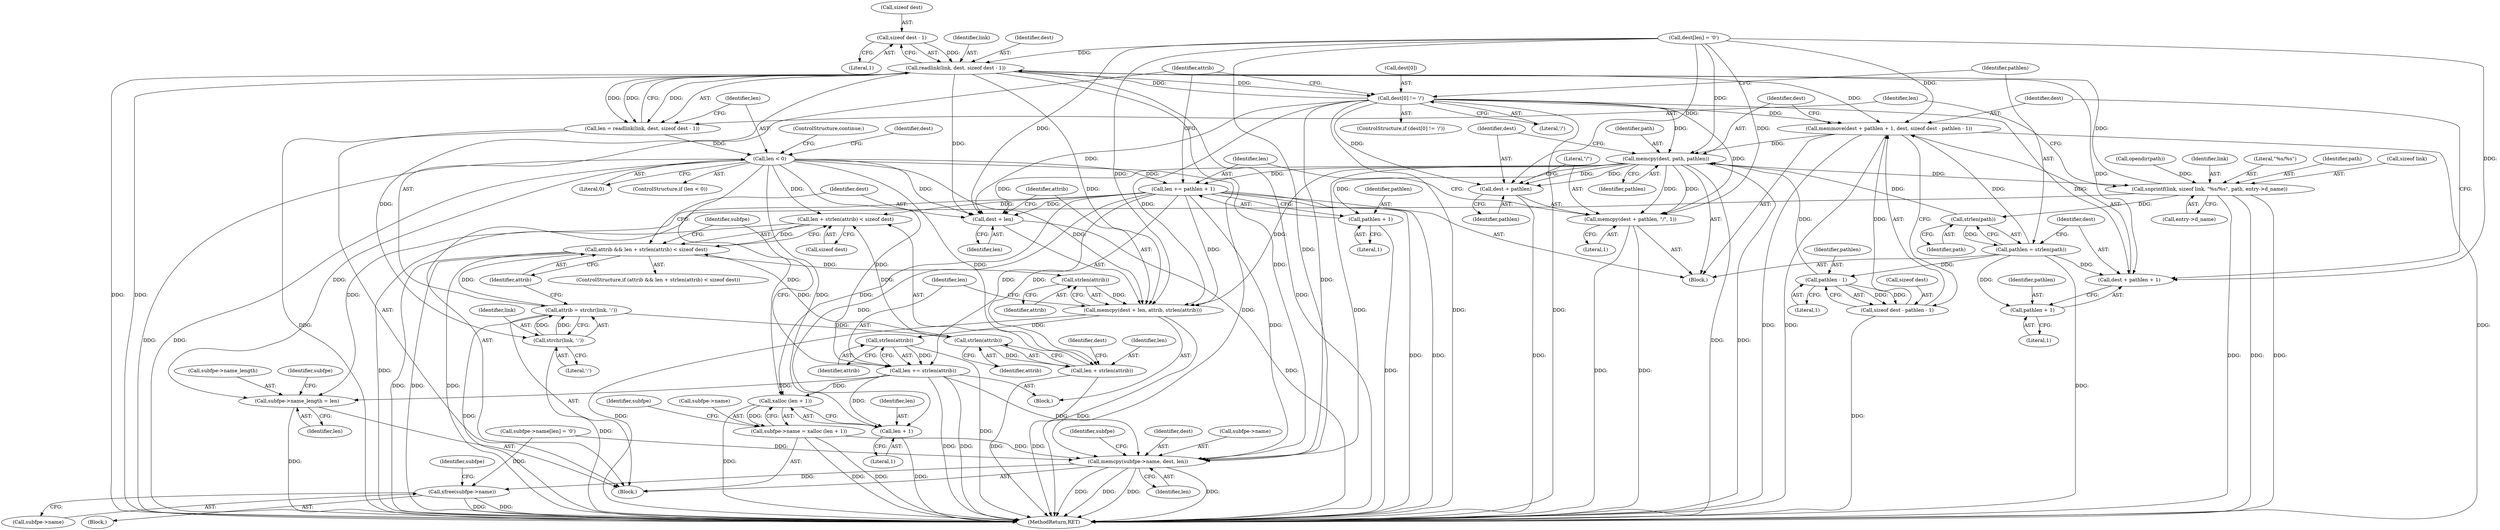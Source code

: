 digraph "0_libxfont_5bf703700ee4a5d6eae20da07cb7a29369667aef@API" {
"1000193" [label="(Call,sizeof dest - 1)"];
"1000190" [label="(Call,readlink(link, dest, sizeof dest - 1))"];
"1000188" [label="(Call,len = readlink(link, dest, sizeof dest - 1))"];
"1000198" [label="(Call,len < 0)"];
"1000241" [label="(Call,len += pathlen + 1)"];
"1000254" [label="(Call,len + strlen(attrib) < sizeof dest)"];
"1000252" [label="(Call,attrib && len + strlen(attrib) < sizeof dest)"];
"1000267" [label="(Call,strlen(attrib))"];
"1000262" [label="(Call,memcpy(dest + len, attrib, strlen(attrib)))"];
"1000271" [label="(Call,strlen(attrib))"];
"1000269" [label="(Call,len += strlen(attrib))"];
"1000291" [label="(Call,subfpe->name_length = len)"];
"1000300" [label="(Call,xalloc (len + 1))"];
"1000296" [label="(Call,subfpe->name = xalloc (len + 1))"];
"1000312" [label="(Call,memcpy(subfpe->name, dest, len))"];
"1000336" [label="(Call,xfree(subfpe->name))"];
"1000301" [label="(Call,len + 1)"];
"1000255" [label="(Call,len + strlen(attrib))"];
"1000263" [label="(Call,dest + len)"];
"1000208" [label="(Call,dest[0] != '/')"];
"1000218" [label="(Call,memmove(dest + pathlen + 1, dest, sizeof dest - pathlen - 1))"];
"1000231" [label="(Call,memcpy(dest, path, pathlen))"];
"1000179" [label="(Call,snprintf(link, sizeof link, \"%s/%s\", path, entry->d_name))"];
"1000216" [label="(Call,strlen(path))"];
"1000214" [label="(Call,pathlen = strlen(path))"];
"1000219" [label="(Call,dest + pathlen + 1)"];
"1000221" [label="(Call,pathlen + 1)"];
"1000228" [label="(Call,pathlen - 1)"];
"1000225" [label="(Call,sizeof dest - pathlen - 1)"];
"1000235" [label="(Call,memcpy(dest + pathlen, \"/\", 1))"];
"1000236" [label="(Call,dest + pathlen)"];
"1000243" [label="(Call,pathlen + 1)"];
"1000248" [label="(Call,strchr(link, ':'))"];
"1000246" [label="(Call,attrib = strchr(link, ':'))"];
"1000257" [label="(Call,strlen(attrib))"];
"1000298" [label="(Identifier,subfpe)"];
"1000221" [label="(Call,pathlen + 1)"];
"1000179" [label="(Call,snprintf(link, sizeof link, \"%s/%s\", path, entry->d_name))"];
"1000239" [label="(Literal,\"/\")"];
"1000303" [label="(Literal,1)"];
"1000317" [label="(Identifier,len)"];
"1000193" [label="(Call,sizeof dest - 1)"];
"1000272" [label="(Identifier,attrib)"];
"1000230" [label="(Literal,1)"];
"1000209" [label="(Call,dest[0])"];
"1000235" [label="(Call,memcpy(dest + pathlen, \"/\", 1))"];
"1000247" [label="(Identifier,attrib)"];
"1000341" [label="(Identifier,subfpe)"];
"1000185" [label="(Call,entry->d_name)"];
"1000194" [label="(Call,sizeof dest)"];
"1000208" [label="(Call,dest[0] != '/')"];
"1000255" [label="(Call,len + strlen(attrib))"];
"1000190" [label="(Call,readlink(link, dest, sizeof dest - 1))"];
"1000218" [label="(Call,memmove(dest + pathlen + 1, dest, sizeof dest - pathlen - 1))"];
"1000223" [label="(Literal,1)"];
"1000321" [label="(Identifier,subfpe)"];
"1000232" [label="(Identifier,dest)"];
"1000263" [label="(Call,dest + len)"];
"1000217" [label="(Identifier,path)"];
"1000260" [label="(Identifier,dest)"];
"1000245" [label="(Literal,1)"];
"1000204" [label="(Identifier,dest)"];
"1000262" [label="(Call,memcpy(dest + len, attrib, strlen(attrib)))"];
"1000215" [label="(Identifier,pathlen)"];
"1000196" [label="(Literal,1)"];
"1000181" [label="(Call,sizeof link)"];
"1000261" [label="(Block,)"];
"1000191" [label="(Identifier,link)"];
"1000225" [label="(Call,sizeof dest - pathlen - 1)"];
"1000296" [label="(Call,subfpe->name = xalloc (len + 1))"];
"1000295" [label="(Identifier,len)"];
"1000212" [label="(Literal,'/')"];
"1000318" [label="(Call,subfpe->name[len] = '\0')"];
"1000237" [label="(Identifier,dest)"];
"1000156" [label="(Call,opendir(path))"];
"1000192" [label="(Identifier,dest)"];
"1000251" [label="(ControlStructure,if (attrib && len + strlen(attrib) < sizeof dest))"];
"1000264" [label="(Identifier,dest)"];
"1000256" [label="(Identifier,len)"];
"1000236" [label="(Call,dest + pathlen)"];
"1000242" [label="(Identifier,len)"];
"1000202" [label="(Call,dest[len] = '\0')"];
"1000249" [label="(Identifier,link)"];
"1000258" [label="(Identifier,attrib)"];
"1000270" [label="(Identifier,len)"];
"1000180" [label="(Identifier,link)"];
"1000201" [label="(ControlStructure,continue;)"];
"1000380" [label="(MethodReturn,RET)"];
"1000268" [label="(Identifier,attrib)"];
"1000214" [label="(Call,pathlen = strlen(path))"];
"1000228" [label="(Call,pathlen - 1)"];
"1000219" [label="(Call,dest + pathlen + 1)"];
"1000312" [label="(Call,memcpy(subfpe->name, dest, len))"];
"1000229" [label="(Identifier,pathlen)"];
"1000252" [label="(Call,attrib && len + strlen(attrib) < sizeof dest)"];
"1000316" [label="(Identifier,dest)"];
"1000240" [label="(Literal,1)"];
"1000243" [label="(Call,pathlen + 1)"];
"1000246" [label="(Call,attrib = strchr(link, ':'))"];
"1000248" [label="(Call,strchr(link, ':'))"];
"1000297" [label="(Call,subfpe->name)"];
"1000189" [label="(Identifier,len)"];
"1000198" [label="(Call,len < 0)"];
"1000231" [label="(Call,memcpy(dest, path, pathlen))"];
"1000301" [label="(Call,len + 1)"];
"1000302" [label="(Identifier,len)"];
"1000259" [label="(Call,sizeof dest)"];
"1000336" [label="(Call,xfree(subfpe->name))"];
"1000238" [label="(Identifier,pathlen)"];
"1000337" [label="(Call,subfpe->name)"];
"1000183" [label="(Literal,\"%s/%s\")"];
"1000257" [label="(Call,strlen(attrib))"];
"1000267" [label="(Call,strlen(attrib))"];
"1000300" [label="(Call,xalloc (len + 1))"];
"1000233" [label="(Identifier,path)"];
"1000241" [label="(Call,len += pathlen + 1)"];
"1000271" [label="(Call,strlen(attrib))"];
"1000266" [label="(Identifier,attrib)"];
"1000292" [label="(Call,subfpe->name_length)"];
"1000184" [label="(Identifier,path)"];
"1000213" [label="(Block,)"];
"1000224" [label="(Identifier,dest)"];
"1000226" [label="(Call,sizeof dest)"];
"1000274" [label="(Identifier,subfpe)"];
"1000216" [label="(Call,strlen(path))"];
"1000178" [label="(Block,)"];
"1000199" [label="(Identifier,len)"];
"1000306" [label="(Identifier,subfpe)"];
"1000188" [label="(Call,len = readlink(link, dest, sizeof dest - 1))"];
"1000234" [label="(Identifier,pathlen)"];
"1000200" [label="(Literal,0)"];
"1000313" [label="(Call,subfpe->name)"];
"1000220" [label="(Identifier,dest)"];
"1000207" [label="(ControlStructure,if (dest[0] != '/'))"];
"1000291" [label="(Call,subfpe->name_length = len)"];
"1000244" [label="(Identifier,pathlen)"];
"1000253" [label="(Identifier,attrib)"];
"1000197" [label="(ControlStructure,if (len < 0))"];
"1000222" [label="(Identifier,pathlen)"];
"1000250" [label="(Literal,':')"];
"1000269" [label="(Call,len += strlen(attrib))"];
"1000254" [label="(Call,len + strlen(attrib) < sizeof dest)"];
"1000265" [label="(Identifier,len)"];
"1000335" [label="(Block,)"];
"1000193" -> "1000190"  [label="AST: "];
"1000193" -> "1000196"  [label="CFG: "];
"1000194" -> "1000193"  [label="AST: "];
"1000196" -> "1000193"  [label="AST: "];
"1000190" -> "1000193"  [label="CFG: "];
"1000193" -> "1000190"  [label="DDG: "];
"1000190" -> "1000188"  [label="AST: "];
"1000191" -> "1000190"  [label="AST: "];
"1000192" -> "1000190"  [label="AST: "];
"1000188" -> "1000190"  [label="CFG: "];
"1000190" -> "1000380"  [label="DDG: "];
"1000190" -> "1000380"  [label="DDG: "];
"1000190" -> "1000380"  [label="DDG: "];
"1000190" -> "1000188"  [label="DDG: "];
"1000190" -> "1000188"  [label="DDG: "];
"1000190" -> "1000188"  [label="DDG: "];
"1000179" -> "1000190"  [label="DDG: "];
"1000208" -> "1000190"  [label="DDG: "];
"1000202" -> "1000190"  [label="DDG: "];
"1000190" -> "1000208"  [label="DDG: "];
"1000190" -> "1000218"  [label="DDG: "];
"1000190" -> "1000219"  [label="DDG: "];
"1000190" -> "1000248"  [label="DDG: "];
"1000190" -> "1000262"  [label="DDG: "];
"1000190" -> "1000263"  [label="DDG: "];
"1000190" -> "1000312"  [label="DDG: "];
"1000188" -> "1000178"  [label="AST: "];
"1000189" -> "1000188"  [label="AST: "];
"1000199" -> "1000188"  [label="CFG: "];
"1000188" -> "1000380"  [label="DDG: "];
"1000188" -> "1000198"  [label="DDG: "];
"1000198" -> "1000197"  [label="AST: "];
"1000198" -> "1000200"  [label="CFG: "];
"1000199" -> "1000198"  [label="AST: "];
"1000200" -> "1000198"  [label="AST: "];
"1000201" -> "1000198"  [label="CFG: "];
"1000204" -> "1000198"  [label="CFG: "];
"1000198" -> "1000380"  [label="DDG: "];
"1000198" -> "1000380"  [label="DDG: "];
"1000198" -> "1000241"  [label="DDG: "];
"1000198" -> "1000254"  [label="DDG: "];
"1000198" -> "1000255"  [label="DDG: "];
"1000198" -> "1000262"  [label="DDG: "];
"1000198" -> "1000263"  [label="DDG: "];
"1000198" -> "1000269"  [label="DDG: "];
"1000198" -> "1000291"  [label="DDG: "];
"1000198" -> "1000300"  [label="DDG: "];
"1000198" -> "1000301"  [label="DDG: "];
"1000198" -> "1000312"  [label="DDG: "];
"1000241" -> "1000213"  [label="AST: "];
"1000241" -> "1000243"  [label="CFG: "];
"1000242" -> "1000241"  [label="AST: "];
"1000243" -> "1000241"  [label="AST: "];
"1000247" -> "1000241"  [label="CFG: "];
"1000241" -> "1000380"  [label="DDG: "];
"1000241" -> "1000380"  [label="DDG: "];
"1000231" -> "1000241"  [label="DDG: "];
"1000241" -> "1000254"  [label="DDG: "];
"1000241" -> "1000255"  [label="DDG: "];
"1000241" -> "1000262"  [label="DDG: "];
"1000241" -> "1000263"  [label="DDG: "];
"1000241" -> "1000269"  [label="DDG: "];
"1000241" -> "1000291"  [label="DDG: "];
"1000241" -> "1000300"  [label="DDG: "];
"1000241" -> "1000301"  [label="DDG: "];
"1000241" -> "1000312"  [label="DDG: "];
"1000254" -> "1000252"  [label="AST: "];
"1000254" -> "1000259"  [label="CFG: "];
"1000255" -> "1000254"  [label="AST: "];
"1000259" -> "1000254"  [label="AST: "];
"1000252" -> "1000254"  [label="CFG: "];
"1000254" -> "1000380"  [label="DDG: "];
"1000254" -> "1000252"  [label="DDG: "];
"1000257" -> "1000254"  [label="DDG: "];
"1000252" -> "1000251"  [label="AST: "];
"1000252" -> "1000253"  [label="CFG: "];
"1000253" -> "1000252"  [label="AST: "];
"1000264" -> "1000252"  [label="CFG: "];
"1000274" -> "1000252"  [label="CFG: "];
"1000252" -> "1000380"  [label="DDG: "];
"1000252" -> "1000380"  [label="DDG: "];
"1000252" -> "1000380"  [label="DDG: "];
"1000257" -> "1000252"  [label="DDG: "];
"1000246" -> "1000252"  [label="DDG: "];
"1000252" -> "1000267"  [label="DDG: "];
"1000267" -> "1000262"  [label="AST: "];
"1000267" -> "1000268"  [label="CFG: "];
"1000268" -> "1000267"  [label="AST: "];
"1000262" -> "1000267"  [label="CFG: "];
"1000267" -> "1000262"  [label="DDG: "];
"1000262" -> "1000261"  [label="AST: "];
"1000263" -> "1000262"  [label="AST: "];
"1000266" -> "1000262"  [label="AST: "];
"1000270" -> "1000262"  [label="CFG: "];
"1000262" -> "1000380"  [label="DDG: "];
"1000262" -> "1000380"  [label="DDG: "];
"1000202" -> "1000262"  [label="DDG: "];
"1000208" -> "1000262"  [label="DDG: "];
"1000231" -> "1000262"  [label="DDG: "];
"1000262" -> "1000271"  [label="DDG: "];
"1000271" -> "1000269"  [label="AST: "];
"1000271" -> "1000272"  [label="CFG: "];
"1000272" -> "1000271"  [label="AST: "];
"1000269" -> "1000271"  [label="CFG: "];
"1000271" -> "1000380"  [label="DDG: "];
"1000271" -> "1000269"  [label="DDG: "];
"1000269" -> "1000261"  [label="AST: "];
"1000270" -> "1000269"  [label="AST: "];
"1000274" -> "1000269"  [label="CFG: "];
"1000269" -> "1000380"  [label="DDG: "];
"1000269" -> "1000380"  [label="DDG: "];
"1000269" -> "1000291"  [label="DDG: "];
"1000269" -> "1000300"  [label="DDG: "];
"1000269" -> "1000301"  [label="DDG: "];
"1000269" -> "1000312"  [label="DDG: "];
"1000291" -> "1000178"  [label="AST: "];
"1000291" -> "1000295"  [label="CFG: "];
"1000292" -> "1000291"  [label="AST: "];
"1000295" -> "1000291"  [label="AST: "];
"1000298" -> "1000291"  [label="CFG: "];
"1000291" -> "1000380"  [label="DDG: "];
"1000300" -> "1000296"  [label="AST: "];
"1000300" -> "1000301"  [label="CFG: "];
"1000301" -> "1000300"  [label="AST: "];
"1000296" -> "1000300"  [label="CFG: "];
"1000300" -> "1000380"  [label="DDG: "];
"1000300" -> "1000296"  [label="DDG: "];
"1000296" -> "1000178"  [label="AST: "];
"1000297" -> "1000296"  [label="AST: "];
"1000306" -> "1000296"  [label="CFG: "];
"1000296" -> "1000380"  [label="DDG: "];
"1000296" -> "1000380"  [label="DDG: "];
"1000296" -> "1000312"  [label="DDG: "];
"1000312" -> "1000178"  [label="AST: "];
"1000312" -> "1000317"  [label="CFG: "];
"1000313" -> "1000312"  [label="AST: "];
"1000316" -> "1000312"  [label="AST: "];
"1000317" -> "1000312"  [label="AST: "];
"1000321" -> "1000312"  [label="CFG: "];
"1000312" -> "1000380"  [label="DDG: "];
"1000312" -> "1000380"  [label="DDG: "];
"1000312" -> "1000380"  [label="DDG: "];
"1000312" -> "1000380"  [label="DDG: "];
"1000318" -> "1000312"  [label="DDG: "];
"1000208" -> "1000312"  [label="DDG: "];
"1000202" -> "1000312"  [label="DDG: "];
"1000231" -> "1000312"  [label="DDG: "];
"1000312" -> "1000336"  [label="DDG: "];
"1000336" -> "1000335"  [label="AST: "];
"1000336" -> "1000337"  [label="CFG: "];
"1000337" -> "1000336"  [label="AST: "];
"1000341" -> "1000336"  [label="CFG: "];
"1000336" -> "1000380"  [label="DDG: "];
"1000336" -> "1000380"  [label="DDG: "];
"1000318" -> "1000336"  [label="DDG: "];
"1000301" -> "1000303"  [label="CFG: "];
"1000302" -> "1000301"  [label="AST: "];
"1000303" -> "1000301"  [label="AST: "];
"1000301" -> "1000380"  [label="DDG: "];
"1000255" -> "1000257"  [label="CFG: "];
"1000256" -> "1000255"  [label="AST: "];
"1000257" -> "1000255"  [label="AST: "];
"1000260" -> "1000255"  [label="CFG: "];
"1000255" -> "1000380"  [label="DDG: "];
"1000255" -> "1000380"  [label="DDG: "];
"1000257" -> "1000255"  [label="DDG: "];
"1000263" -> "1000265"  [label="CFG: "];
"1000264" -> "1000263"  [label="AST: "];
"1000265" -> "1000263"  [label="AST: "];
"1000266" -> "1000263"  [label="CFG: "];
"1000263" -> "1000380"  [label="DDG: "];
"1000202" -> "1000263"  [label="DDG: "];
"1000208" -> "1000263"  [label="DDG: "];
"1000231" -> "1000263"  [label="DDG: "];
"1000208" -> "1000207"  [label="AST: "];
"1000208" -> "1000212"  [label="CFG: "];
"1000209" -> "1000208"  [label="AST: "];
"1000212" -> "1000208"  [label="AST: "];
"1000215" -> "1000208"  [label="CFG: "];
"1000247" -> "1000208"  [label="CFG: "];
"1000208" -> "1000380"  [label="DDG: "];
"1000208" -> "1000380"  [label="DDG: "];
"1000208" -> "1000218"  [label="DDG: "];
"1000208" -> "1000219"  [label="DDG: "];
"1000208" -> "1000231"  [label="DDG: "];
"1000208" -> "1000235"  [label="DDG: "];
"1000208" -> "1000236"  [label="DDG: "];
"1000218" -> "1000213"  [label="AST: "];
"1000218" -> "1000225"  [label="CFG: "];
"1000219" -> "1000218"  [label="AST: "];
"1000224" -> "1000218"  [label="AST: "];
"1000225" -> "1000218"  [label="AST: "];
"1000232" -> "1000218"  [label="CFG: "];
"1000218" -> "1000380"  [label="DDG: "];
"1000218" -> "1000380"  [label="DDG: "];
"1000218" -> "1000380"  [label="DDG: "];
"1000202" -> "1000218"  [label="DDG: "];
"1000214" -> "1000218"  [label="DDG: "];
"1000225" -> "1000218"  [label="DDG: "];
"1000218" -> "1000231"  [label="DDG: "];
"1000231" -> "1000213"  [label="AST: "];
"1000231" -> "1000234"  [label="CFG: "];
"1000232" -> "1000231"  [label="AST: "];
"1000233" -> "1000231"  [label="AST: "];
"1000234" -> "1000231"  [label="AST: "];
"1000237" -> "1000231"  [label="CFG: "];
"1000231" -> "1000380"  [label="DDG: "];
"1000231" -> "1000380"  [label="DDG: "];
"1000231" -> "1000179"  [label="DDG: "];
"1000202" -> "1000231"  [label="DDG: "];
"1000216" -> "1000231"  [label="DDG: "];
"1000228" -> "1000231"  [label="DDG: "];
"1000231" -> "1000235"  [label="DDG: "];
"1000231" -> "1000235"  [label="DDG: "];
"1000231" -> "1000236"  [label="DDG: "];
"1000231" -> "1000236"  [label="DDG: "];
"1000231" -> "1000243"  [label="DDG: "];
"1000179" -> "1000178"  [label="AST: "];
"1000179" -> "1000185"  [label="CFG: "];
"1000180" -> "1000179"  [label="AST: "];
"1000181" -> "1000179"  [label="AST: "];
"1000183" -> "1000179"  [label="AST: "];
"1000184" -> "1000179"  [label="AST: "];
"1000185" -> "1000179"  [label="AST: "];
"1000189" -> "1000179"  [label="CFG: "];
"1000179" -> "1000380"  [label="DDG: "];
"1000179" -> "1000380"  [label="DDG: "];
"1000179" -> "1000380"  [label="DDG: "];
"1000156" -> "1000179"  [label="DDG: "];
"1000179" -> "1000216"  [label="DDG: "];
"1000216" -> "1000214"  [label="AST: "];
"1000216" -> "1000217"  [label="CFG: "];
"1000217" -> "1000216"  [label="AST: "];
"1000214" -> "1000216"  [label="CFG: "];
"1000216" -> "1000214"  [label="DDG: "];
"1000214" -> "1000213"  [label="AST: "];
"1000215" -> "1000214"  [label="AST: "];
"1000220" -> "1000214"  [label="CFG: "];
"1000214" -> "1000380"  [label="DDG: "];
"1000214" -> "1000219"  [label="DDG: "];
"1000214" -> "1000221"  [label="DDG: "];
"1000214" -> "1000228"  [label="DDG: "];
"1000219" -> "1000221"  [label="CFG: "];
"1000220" -> "1000219"  [label="AST: "];
"1000221" -> "1000219"  [label="AST: "];
"1000224" -> "1000219"  [label="CFG: "];
"1000202" -> "1000219"  [label="DDG: "];
"1000221" -> "1000223"  [label="CFG: "];
"1000222" -> "1000221"  [label="AST: "];
"1000223" -> "1000221"  [label="AST: "];
"1000228" -> "1000225"  [label="AST: "];
"1000228" -> "1000230"  [label="CFG: "];
"1000229" -> "1000228"  [label="AST: "];
"1000230" -> "1000228"  [label="AST: "];
"1000225" -> "1000228"  [label="CFG: "];
"1000228" -> "1000225"  [label="DDG: "];
"1000228" -> "1000225"  [label="DDG: "];
"1000226" -> "1000225"  [label="AST: "];
"1000225" -> "1000380"  [label="DDG: "];
"1000235" -> "1000213"  [label="AST: "];
"1000235" -> "1000240"  [label="CFG: "];
"1000236" -> "1000235"  [label="AST: "];
"1000239" -> "1000235"  [label="AST: "];
"1000240" -> "1000235"  [label="AST: "];
"1000242" -> "1000235"  [label="CFG: "];
"1000235" -> "1000380"  [label="DDG: "];
"1000235" -> "1000380"  [label="DDG: "];
"1000202" -> "1000235"  [label="DDG: "];
"1000236" -> "1000238"  [label="CFG: "];
"1000237" -> "1000236"  [label="AST: "];
"1000238" -> "1000236"  [label="AST: "];
"1000239" -> "1000236"  [label="CFG: "];
"1000236" -> "1000380"  [label="DDG: "];
"1000202" -> "1000236"  [label="DDG: "];
"1000243" -> "1000245"  [label="CFG: "];
"1000244" -> "1000243"  [label="AST: "];
"1000245" -> "1000243"  [label="AST: "];
"1000243" -> "1000380"  [label="DDG: "];
"1000248" -> "1000246"  [label="AST: "];
"1000248" -> "1000250"  [label="CFG: "];
"1000249" -> "1000248"  [label="AST: "];
"1000250" -> "1000248"  [label="AST: "];
"1000246" -> "1000248"  [label="CFG: "];
"1000248" -> "1000380"  [label="DDG: "];
"1000248" -> "1000246"  [label="DDG: "];
"1000248" -> "1000246"  [label="DDG: "];
"1000246" -> "1000178"  [label="AST: "];
"1000247" -> "1000246"  [label="AST: "];
"1000253" -> "1000246"  [label="CFG: "];
"1000246" -> "1000380"  [label="DDG: "];
"1000246" -> "1000257"  [label="DDG: "];
"1000257" -> "1000258"  [label="CFG: "];
"1000258" -> "1000257"  [label="AST: "];
}
